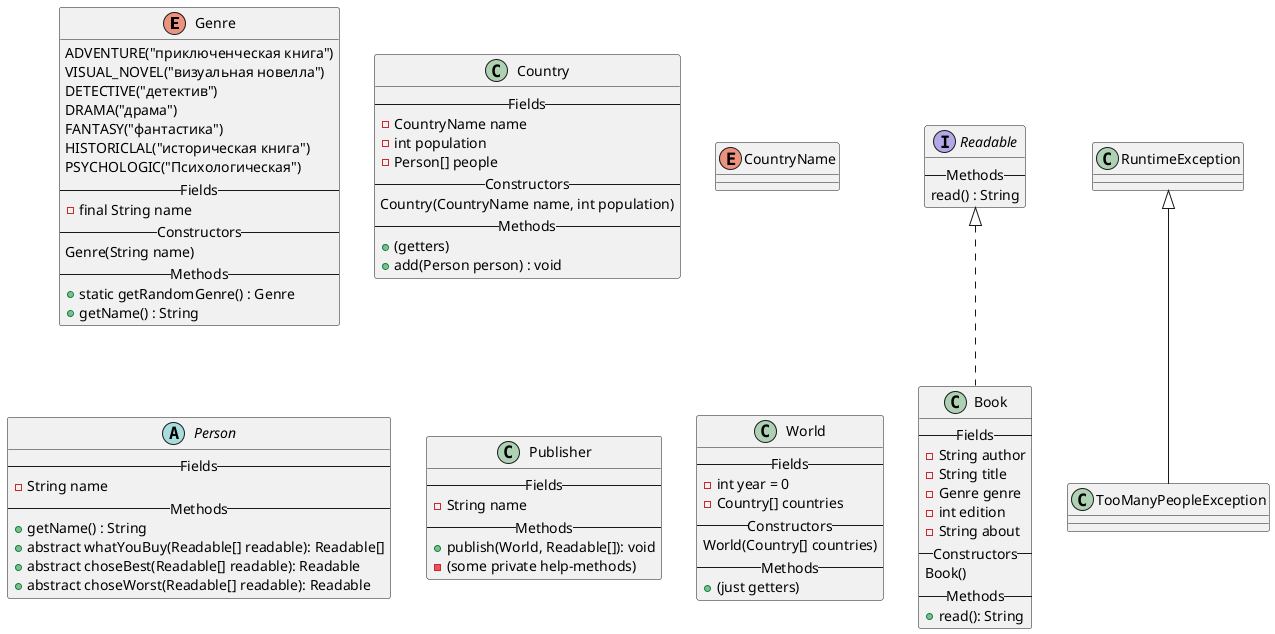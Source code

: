 @startuml
'Текст задания:
'
'Издательская компания «Эксмо» совместно с Hoff представила данные по
'книжным предпочтениям россиян в 2021 году: абсолютным лидером продаж
'стали книги (издание и переиздание) Михаила Лабковского «Хочу и буду»,
'сообщили в пресс-службе.
'
'Книги психолога лидировали по продажам по всей стране: за год было
'продано более 129 тыс. экземпляров первого издания и 34,5 тыс. второго.
'
'На втором месте по популярности у покупателей детектив «Внутри убийцы»
'израильского писателя Майка Омера (более 92 тыс. экземпляров) про
'криминального психолога-женщину, расследующую череду жестоких
'преступлений. Тройку лидеров продаж замыкает роман «Transhumanism inc.»
'Виктора Пелевина — новинка российского автора разошлась в количестве 71
'тыс. экземпляров.

enum Genre {
ADVENTURE("приключенческая книга")
VISUAL_NOVEL("визуальная новелла")
DETECTIVE("детектив")
DRAMA("драма")
FANTASY("фантастика")
HISTORICLAL("историческая книга")
PSYCHOLOGIC("Психологическая")
--Fields--
- final String name
--Constructors--
Genre(String name)
--Methods--
'dont understand "collision problem"
'I think all is OK
+ static getRandomGenre() : Genre
+ getName() : String
}

'i think it is bad idea to use ENUM here
'Country should be class
'but countryName should be enum (maybe inner enum?)
'so we will create OUR country by using "add" method
class Country{
--Fields--
- CountryName name
- int population
- Person[] people
--Constructors--
'this changes makes 1 Exception useless
Country(CountryName name, int population)
'in this constructor we create Person[population]
--Methods--
'i think Publisher class should makePeopleChoice
+ (getters)
+ add(Person person) : void
}

enum CountryName {
'just an idea
}

interface Readable {
--Methods--
read() : String
}

class Book implements Readable {
--Fields--
'delete year field
- String author
- String title
- Genre genre
- int edition
- String about
--Constructors--
Book()
--Methods--
'there is the method, which mix all info
'about book in one String and return it
+ read(): String
'it is read, because Readable
}


abstract class Person {
--Fields--
- String name
--Methods--
+ getName() : String
+ abstract whatYouBuy(Readable[] readable): Readable[]
+ abstract choseBest(Readable[] readable): Readable
+ abstract choseWorst(Readable[] readable): Readable
}

class Publisher {
--Fields--
- String name
--Methods--
'i think it should be void but print all info in stdout
'this method should ask all people in the World about Readable[]
+ publish(World, Readable[]): void
- (some private help-methods)
}

class World {
--Fields--
- int year = 0
- Country[] countries
--Constructors--
World(Country[] countries)
--Methods--
'i think publisher must ask persons
'+ makeCountryChoose(Country country): void
'+ getResults(): Book[]
+ (just getters)
}

class TooManyPeopleException extends RuntimeException {
}

'useless exception
'class CountryDoesNotExistException extends Exception {
'}
@enduml
